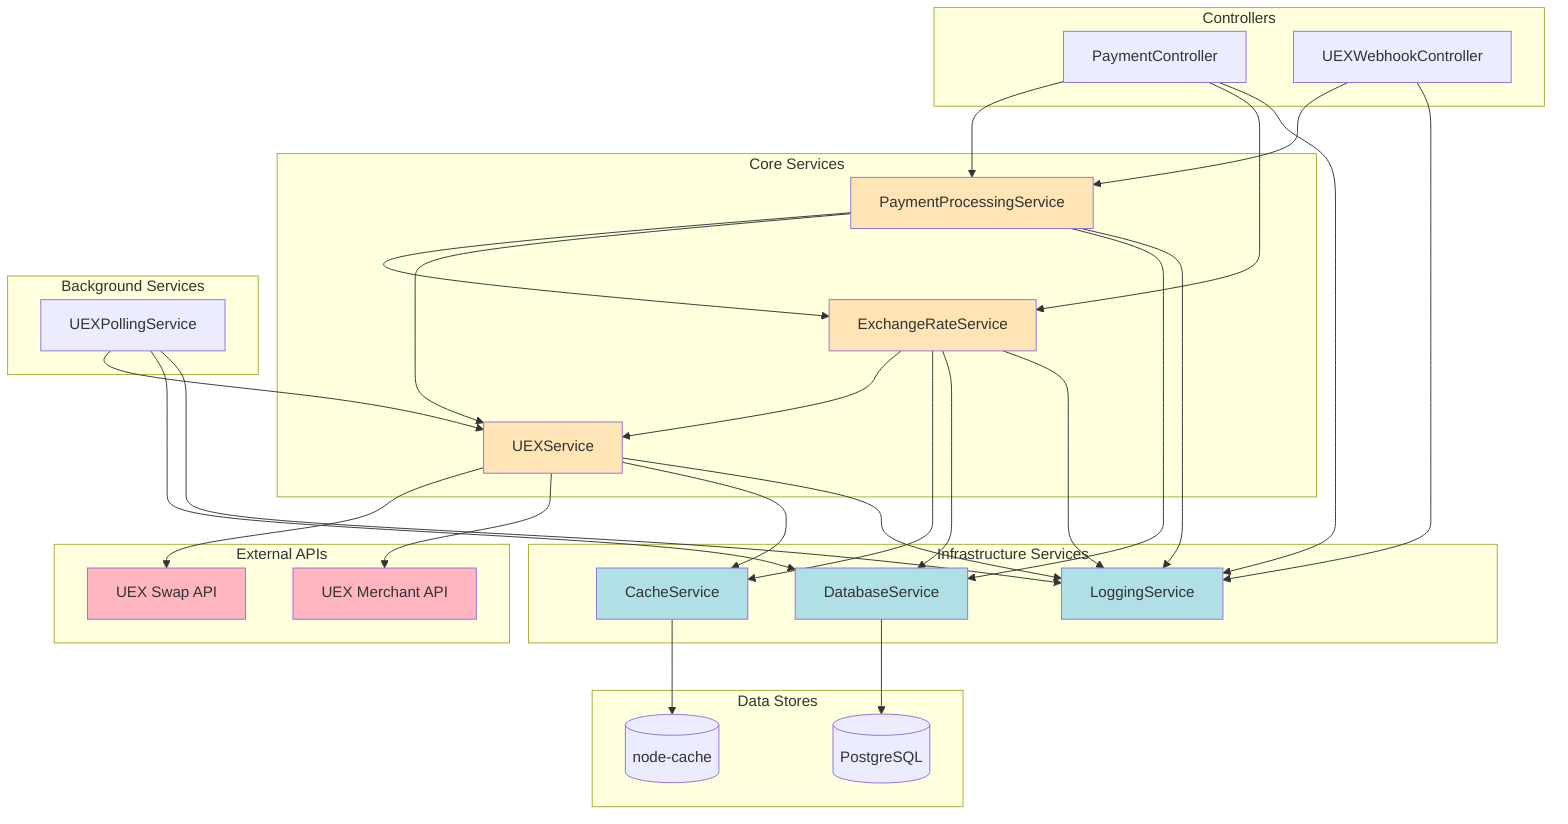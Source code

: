 graph TD
    subgraph "Controllers"
        PC[PaymentController]
        WC[UEXWebhookController]
    end
    
    subgraph "Core Services"
        PPS[PaymentProcessingService]
        ERS[ExchangeRateService]
        UXS[UEXService]
    end
    
    subgraph "Infrastructure Services"
        DBS[DatabaseService]
        CS[CacheService]
        LS[LoggingService]
    end
    
    subgraph "Background Services"
        POL[UEXPollingService]
    end
    
    subgraph "External APIs"
        UEX_SWAP[UEX Swap API]
        UEX_MERCHANT[UEX Merchant API]
    end
    
    subgraph "Data Stores"
        PG[(PostgreSQL)]
        CACHE[(node-cache)]
    end
    
    PC --> PPS
    PC --> ERS
    PC --> LS
    
    WC --> PPS
    WC --> LS
    
    PPS --> ERS
    PPS --> UXS
    PPS --> DBS
    PPS --> LS
    
    ERS --> UXS
    ERS --> CS
    ERS --> DBS
    ERS --> LS
    
    UXS --> UEX_SWAP
    UXS --> UEX_MERCHANT
    UXS --> CS
    UXS --> LS
    
    POL --> UXS
    POL --> DBS
    POL --> LS
    
    DBS --> PG
    CS --> CACHE
    
    style PPS fill:#FFE4B5
    style ERS fill:#FFE4B5
    style UXS fill:#FFE4B5
    style DBS fill:#B0E0E6
    style CS fill:#B0E0E6
    style LS fill:#B0E0E6
    style UEX_SWAP fill:#FFB6C1
    style UEX_MERCHANT fill:#FFB6C1